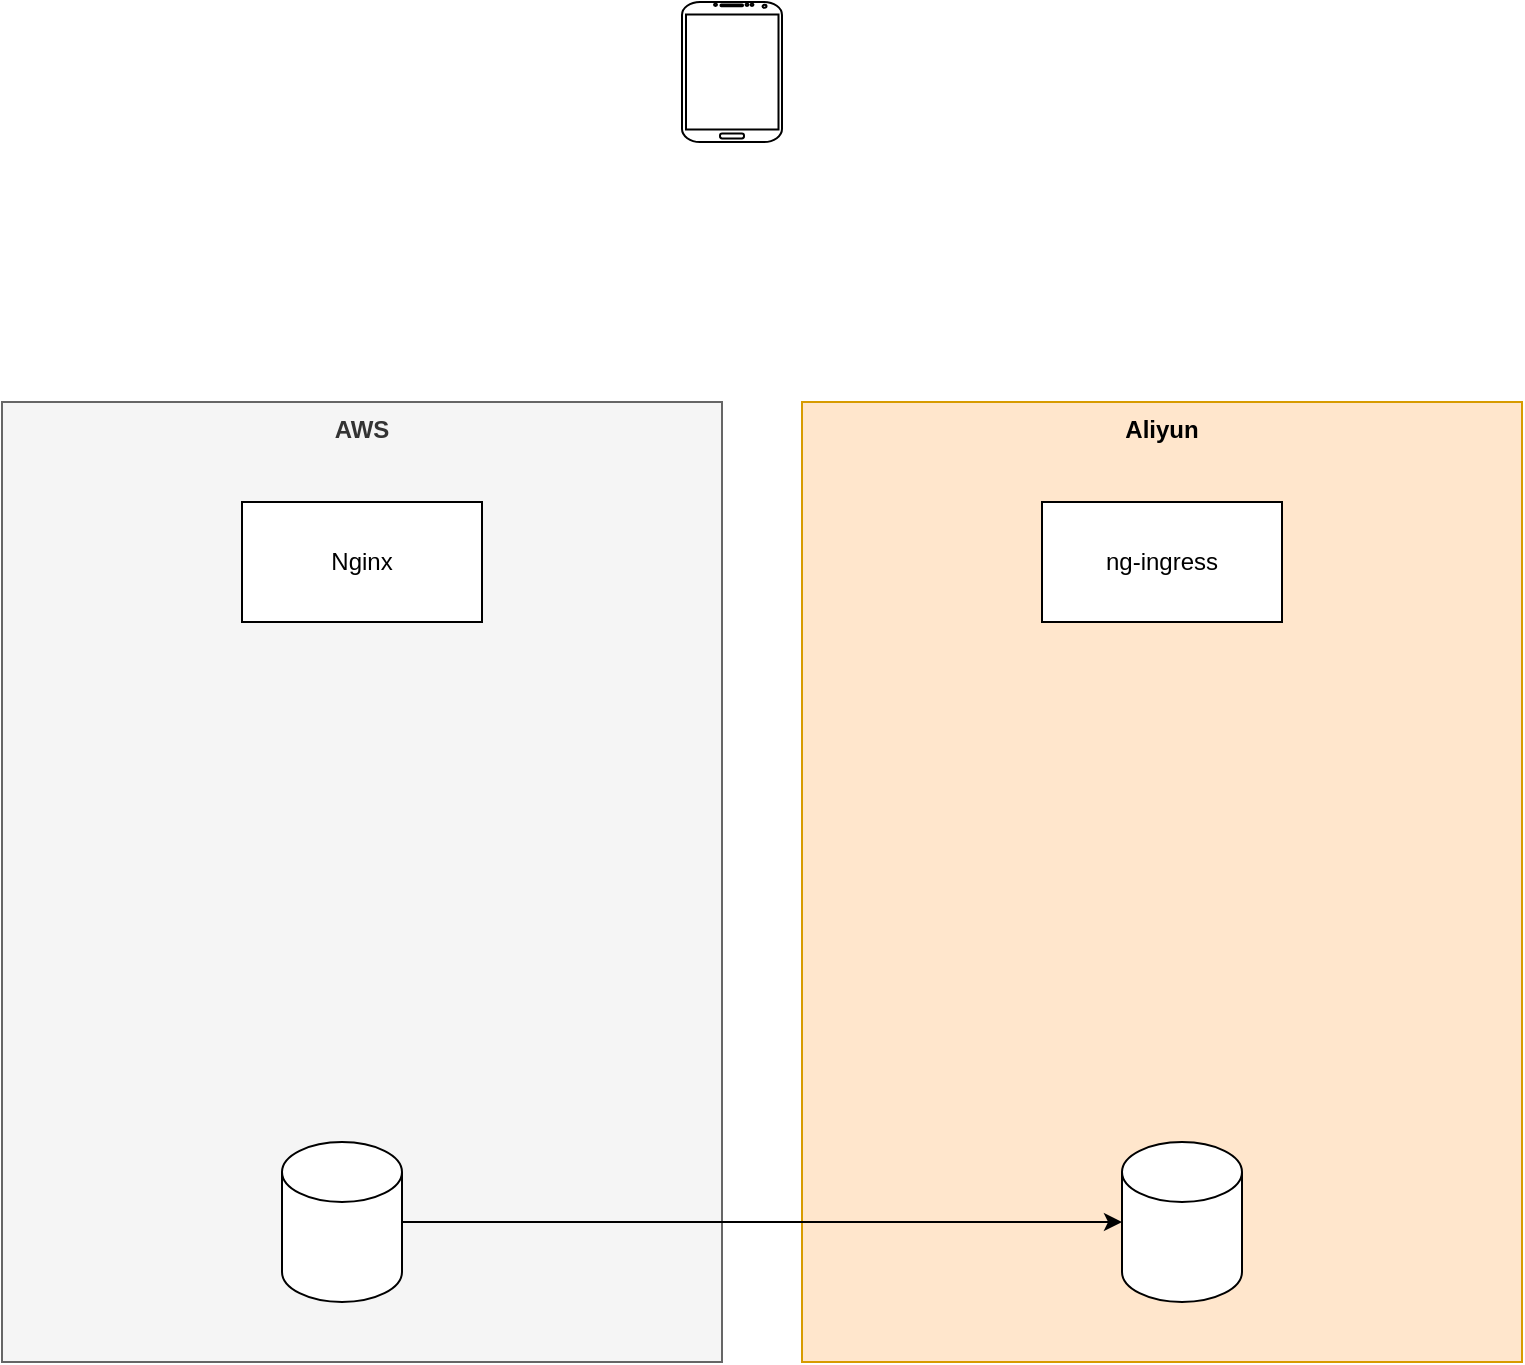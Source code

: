 <mxfile version="20.5.1" type="github">
  <diagram id="Bomps37VIKHpNAe9YnZH" name="第 1 页">
    <mxGraphModel dx="1298" dy="834" grid="1" gridSize="10" guides="1" tooltips="1" connect="1" arrows="1" fold="1" page="1" pageScale="1" pageWidth="827" pageHeight="1169" math="0" shadow="0">
      <root>
        <mxCell id="0" />
        <mxCell id="1" parent="0" />
        <mxCell id="GRqfUsxwz95-C4cLxFxg-1" value="AWS" style="rounded=0;whiteSpace=wrap;html=1;fillColor=#f5f5f5;fontColor=#333333;strokeColor=#666666;fontStyle=1;verticalAlign=top;" vertex="1" parent="1">
          <mxGeometry x="40" y="320" width="360" height="480" as="geometry" />
        </mxCell>
        <mxCell id="GRqfUsxwz95-C4cLxFxg-2" value="Aliyun" style="rounded=0;whiteSpace=wrap;html=1;fillColor=#ffe6cc;strokeColor=#d79b00;fontStyle=1;verticalAlign=top;" vertex="1" parent="1">
          <mxGeometry x="440" y="320" width="360" height="480" as="geometry" />
        </mxCell>
        <mxCell id="GRqfUsxwz95-C4cLxFxg-3" value="" style="verticalLabelPosition=bottom;verticalAlign=top;html=1;shadow=0;dashed=0;strokeWidth=1;shape=mxgraph.android.phone2;strokeColor=#000000;" vertex="1" parent="1">
          <mxGeometry x="380" y="120" width="50" height="70" as="geometry" />
        </mxCell>
        <mxCell id="GRqfUsxwz95-C4cLxFxg-6" style="edgeStyle=orthogonalEdgeStyle;rounded=0;orthogonalLoop=1;jettySize=auto;html=1;entryX=0;entryY=0.5;entryDx=0;entryDy=0;entryPerimeter=0;" edge="1" parent="1" source="GRqfUsxwz95-C4cLxFxg-4" target="GRqfUsxwz95-C4cLxFxg-5">
          <mxGeometry relative="1" as="geometry" />
        </mxCell>
        <mxCell id="GRqfUsxwz95-C4cLxFxg-4" value="" style="shape=cylinder3;whiteSpace=wrap;html=1;boundedLbl=1;backgroundOutline=1;size=15;strokeColor=#000000;" vertex="1" parent="1">
          <mxGeometry x="180" y="690" width="60" height="80" as="geometry" />
        </mxCell>
        <mxCell id="GRqfUsxwz95-C4cLxFxg-5" value="" style="shape=cylinder3;whiteSpace=wrap;html=1;boundedLbl=1;backgroundOutline=1;size=15;strokeColor=#000000;" vertex="1" parent="1">
          <mxGeometry x="600" y="690" width="60" height="80" as="geometry" />
        </mxCell>
        <mxCell id="GRqfUsxwz95-C4cLxFxg-7" value="Nginx" style="rounded=0;whiteSpace=wrap;html=1;strokeColor=#000000;" vertex="1" parent="1">
          <mxGeometry x="160" y="370" width="120" height="60" as="geometry" />
        </mxCell>
        <mxCell id="GRqfUsxwz95-C4cLxFxg-8" value="ng-ingress" style="rounded=0;whiteSpace=wrap;html=1;strokeColor=#000000;" vertex="1" parent="1">
          <mxGeometry x="560" y="370" width="120" height="60" as="geometry" />
        </mxCell>
      </root>
    </mxGraphModel>
  </diagram>
</mxfile>
